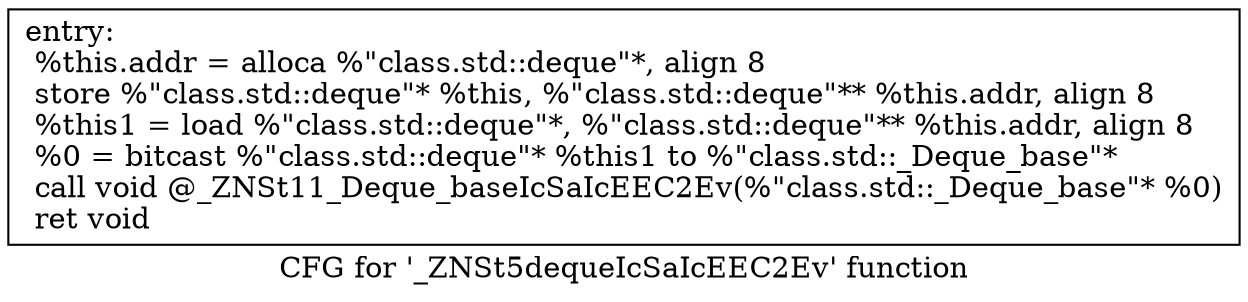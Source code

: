 digraph "CFG for '_ZNSt5dequeIcSaIcEEC2Ev' function" {
	label="CFG for '_ZNSt5dequeIcSaIcEEC2Ev' function";

	Node0x6b51790 [shape=record,label="{entry:\l  %this.addr = alloca %\"class.std::deque\"*, align 8\l  store %\"class.std::deque\"* %this, %\"class.std::deque\"** %this.addr, align 8\l  %this1 = load %\"class.std::deque\"*, %\"class.std::deque\"** %this.addr, align 8\l  %0 = bitcast %\"class.std::deque\"* %this1 to %\"class.std::_Deque_base\"*\l  call void @_ZNSt11_Deque_baseIcSaIcEEC2Ev(%\"class.std::_Deque_base\"* %0)\l  ret void\l}"];
}
